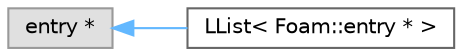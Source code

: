 digraph "Graphical Class Hierarchy"
{
 // LATEX_PDF_SIZE
  bgcolor="transparent";
  edge [fontname=Helvetica,fontsize=10,labelfontname=Helvetica,labelfontsize=10];
  node [fontname=Helvetica,fontsize=10,shape=box,height=0.2,width=0.4];
  rankdir="LR";
  Node0 [id="Node000000",label="entry *",height=0.2,width=0.4,color="grey60", fillcolor="#E0E0E0", style="filled",tooltip=" "];
  Node0 -> Node1 [id="edge4569_Node000000_Node000001",dir="back",color="steelblue1",style="solid",tooltip=" "];
  Node1 [id="Node000001",label="LList\< Foam::entry * \>",height=0.2,width=0.4,color="grey40", fillcolor="white", style="filled",URL="$classFoam_1_1LList.html",tooltip=" "];
}

